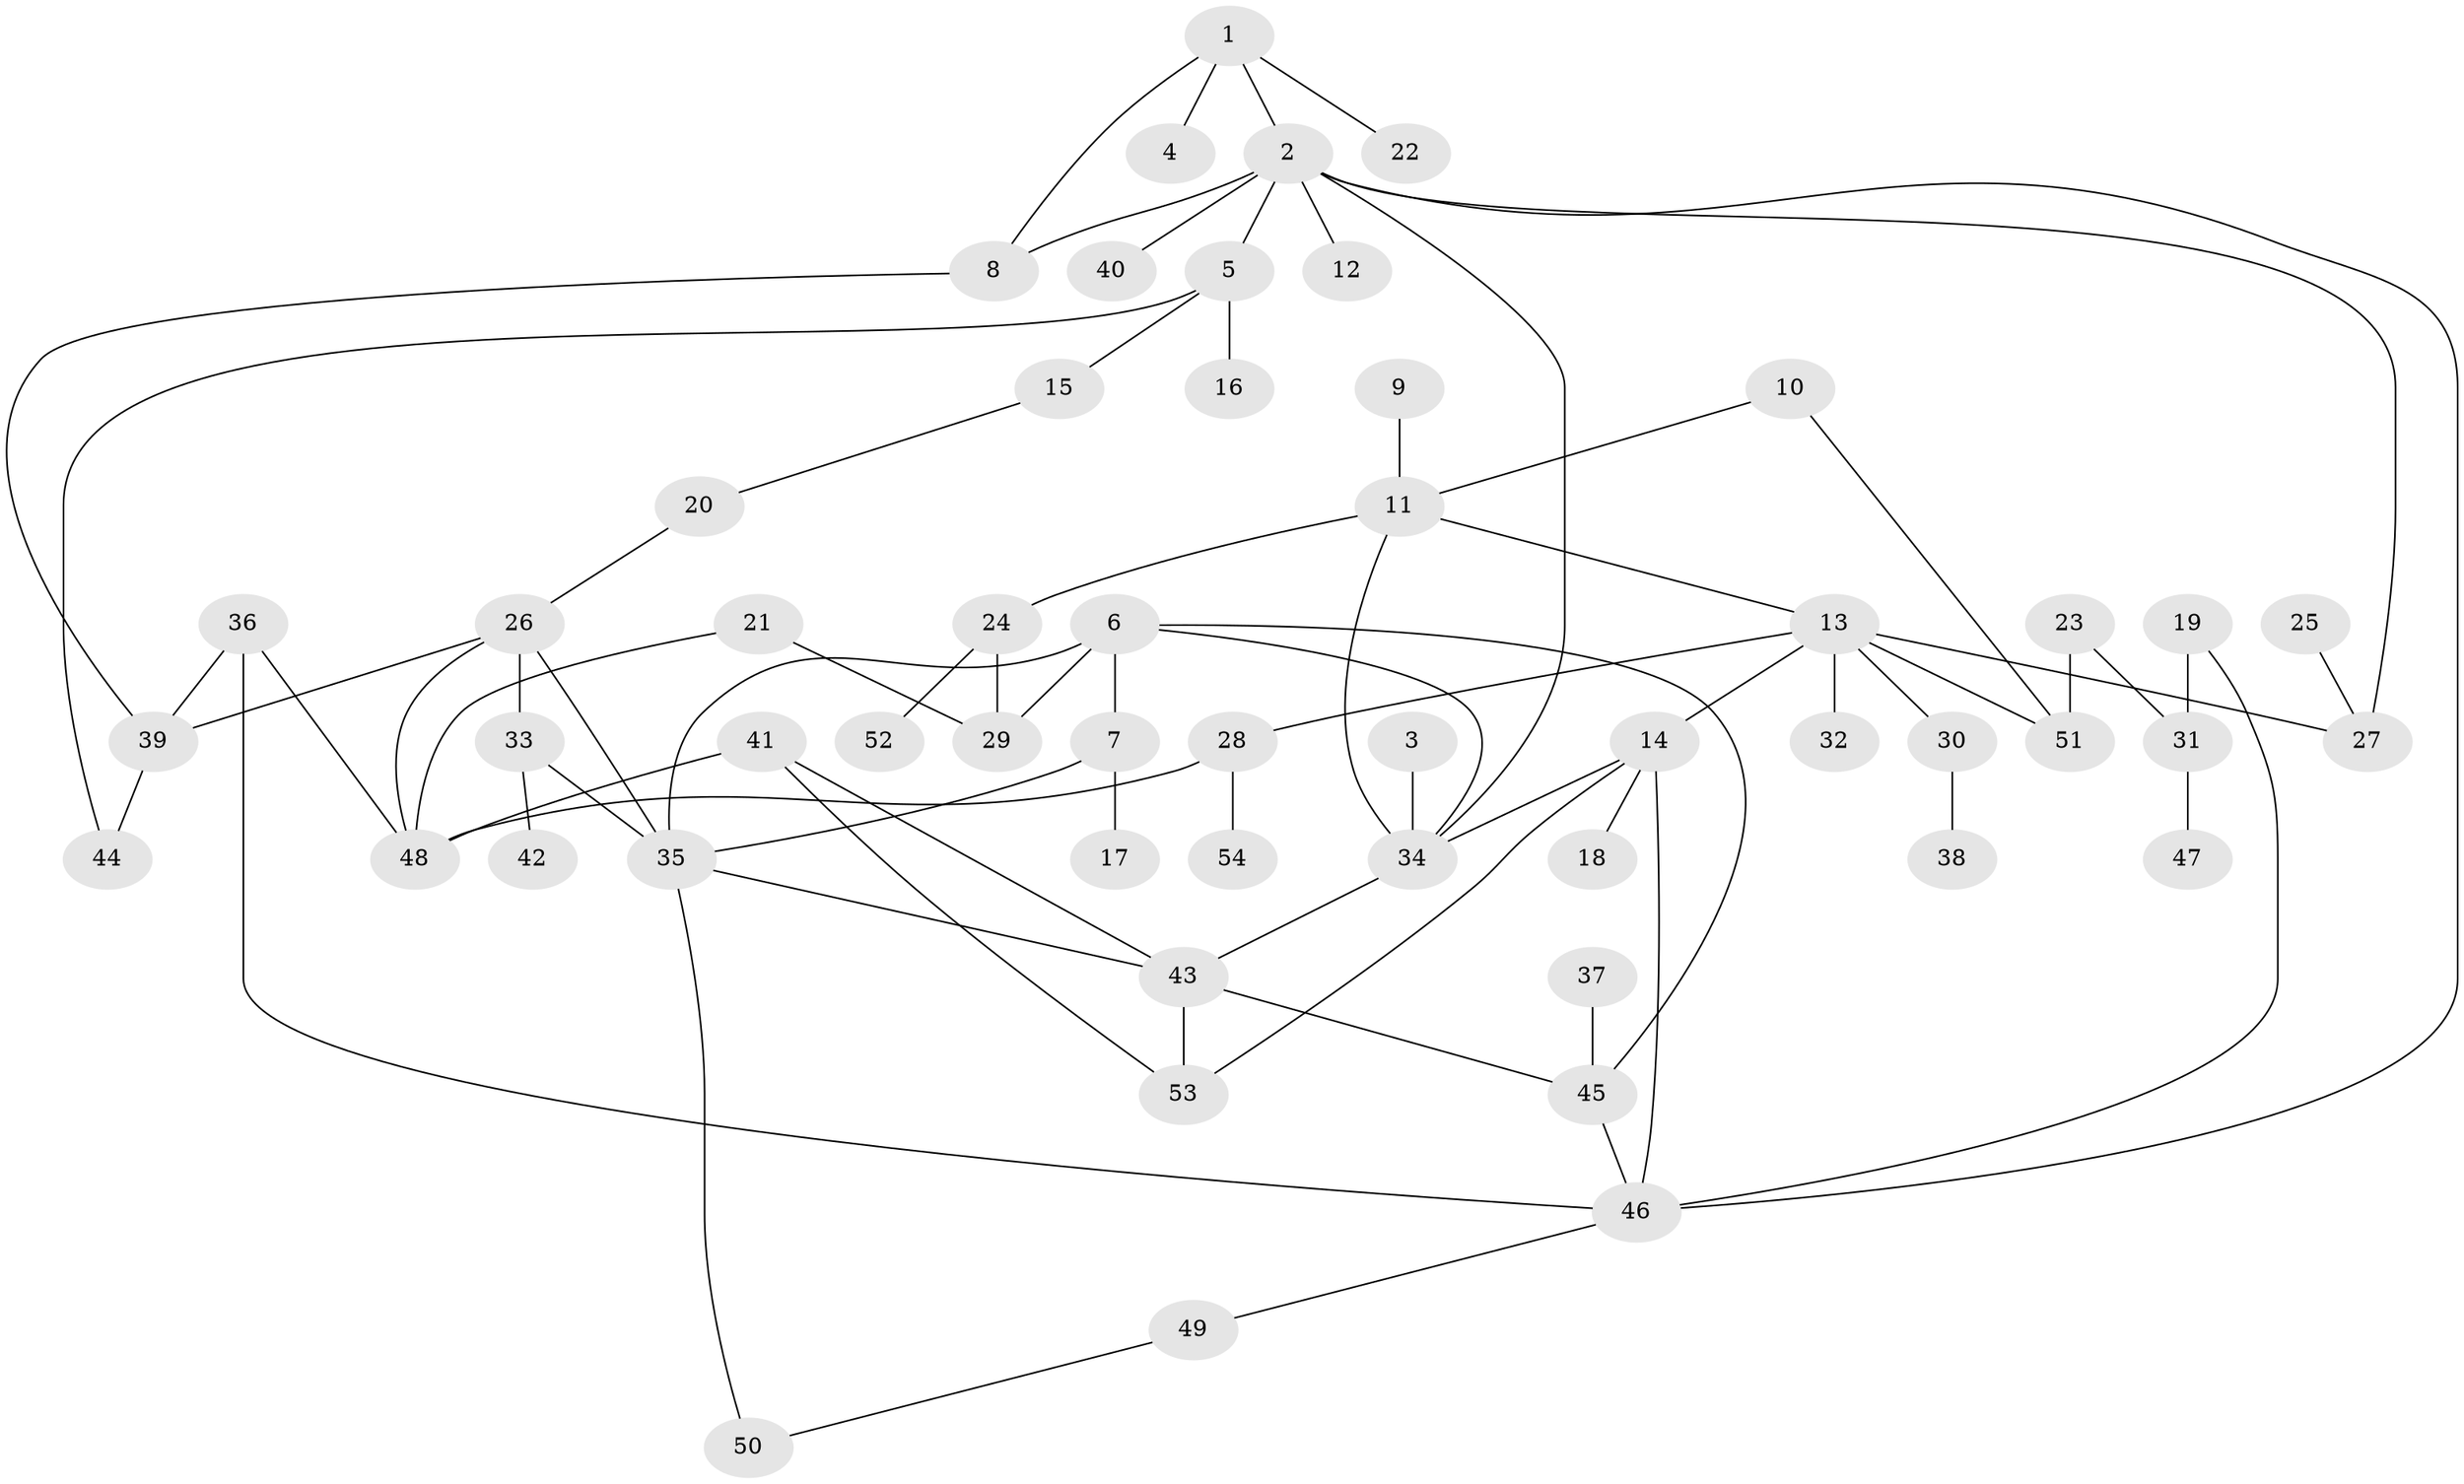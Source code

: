 // original degree distribution, {3: 0.2616822429906542, 7: 0.018691588785046728, 6: 0.028037383177570093, 1: 0.3364485981308411, 4: 0.09345794392523364, 2: 0.22429906542056074, 5: 0.037383177570093455}
// Generated by graph-tools (version 1.1) at 2025/49/03/09/25 03:49:19]
// undirected, 54 vertices, 76 edges
graph export_dot {
graph [start="1"]
  node [color=gray90,style=filled];
  1;
  2;
  3;
  4;
  5;
  6;
  7;
  8;
  9;
  10;
  11;
  12;
  13;
  14;
  15;
  16;
  17;
  18;
  19;
  20;
  21;
  22;
  23;
  24;
  25;
  26;
  27;
  28;
  29;
  30;
  31;
  32;
  33;
  34;
  35;
  36;
  37;
  38;
  39;
  40;
  41;
  42;
  43;
  44;
  45;
  46;
  47;
  48;
  49;
  50;
  51;
  52;
  53;
  54;
  1 -- 2 [weight=1.0];
  1 -- 4 [weight=1.0];
  1 -- 8 [weight=1.0];
  1 -- 22 [weight=1.0];
  2 -- 5 [weight=1.0];
  2 -- 8 [weight=1.0];
  2 -- 12 [weight=1.0];
  2 -- 27 [weight=1.0];
  2 -- 34 [weight=1.0];
  2 -- 40 [weight=1.0];
  2 -- 46 [weight=1.0];
  3 -- 34 [weight=1.0];
  5 -- 15 [weight=1.0];
  5 -- 16 [weight=1.0];
  5 -- 44 [weight=1.0];
  6 -- 7 [weight=1.0];
  6 -- 29 [weight=1.0];
  6 -- 34 [weight=1.0];
  6 -- 35 [weight=2.0];
  6 -- 45 [weight=1.0];
  7 -- 17 [weight=1.0];
  7 -- 35 [weight=1.0];
  8 -- 39 [weight=1.0];
  9 -- 11 [weight=1.0];
  10 -- 11 [weight=1.0];
  10 -- 51 [weight=1.0];
  11 -- 13 [weight=1.0];
  11 -- 24 [weight=1.0];
  11 -- 34 [weight=1.0];
  13 -- 14 [weight=1.0];
  13 -- 27 [weight=1.0];
  13 -- 28 [weight=1.0];
  13 -- 30 [weight=1.0];
  13 -- 32 [weight=1.0];
  13 -- 51 [weight=1.0];
  14 -- 18 [weight=1.0];
  14 -- 34 [weight=1.0];
  14 -- 46 [weight=1.0];
  14 -- 53 [weight=1.0];
  15 -- 20 [weight=1.0];
  19 -- 31 [weight=1.0];
  19 -- 46 [weight=1.0];
  20 -- 26 [weight=1.0];
  21 -- 29 [weight=1.0];
  21 -- 48 [weight=1.0];
  23 -- 31 [weight=1.0];
  23 -- 51 [weight=1.0];
  24 -- 29 [weight=1.0];
  24 -- 52 [weight=1.0];
  25 -- 27 [weight=1.0];
  26 -- 33 [weight=1.0];
  26 -- 35 [weight=1.0];
  26 -- 39 [weight=1.0];
  26 -- 48 [weight=1.0];
  28 -- 48 [weight=1.0];
  28 -- 54 [weight=1.0];
  30 -- 38 [weight=1.0];
  31 -- 47 [weight=1.0];
  33 -- 35 [weight=1.0];
  33 -- 42 [weight=1.0];
  34 -- 43 [weight=1.0];
  35 -- 43 [weight=1.0];
  35 -- 50 [weight=1.0];
  36 -- 39 [weight=1.0];
  36 -- 46 [weight=1.0];
  36 -- 48 [weight=1.0];
  37 -- 45 [weight=1.0];
  39 -- 44 [weight=1.0];
  41 -- 43 [weight=1.0];
  41 -- 48 [weight=1.0];
  41 -- 53 [weight=1.0];
  43 -- 45 [weight=1.0];
  43 -- 53 [weight=1.0];
  45 -- 46 [weight=1.0];
  46 -- 49 [weight=1.0];
  49 -- 50 [weight=1.0];
}
